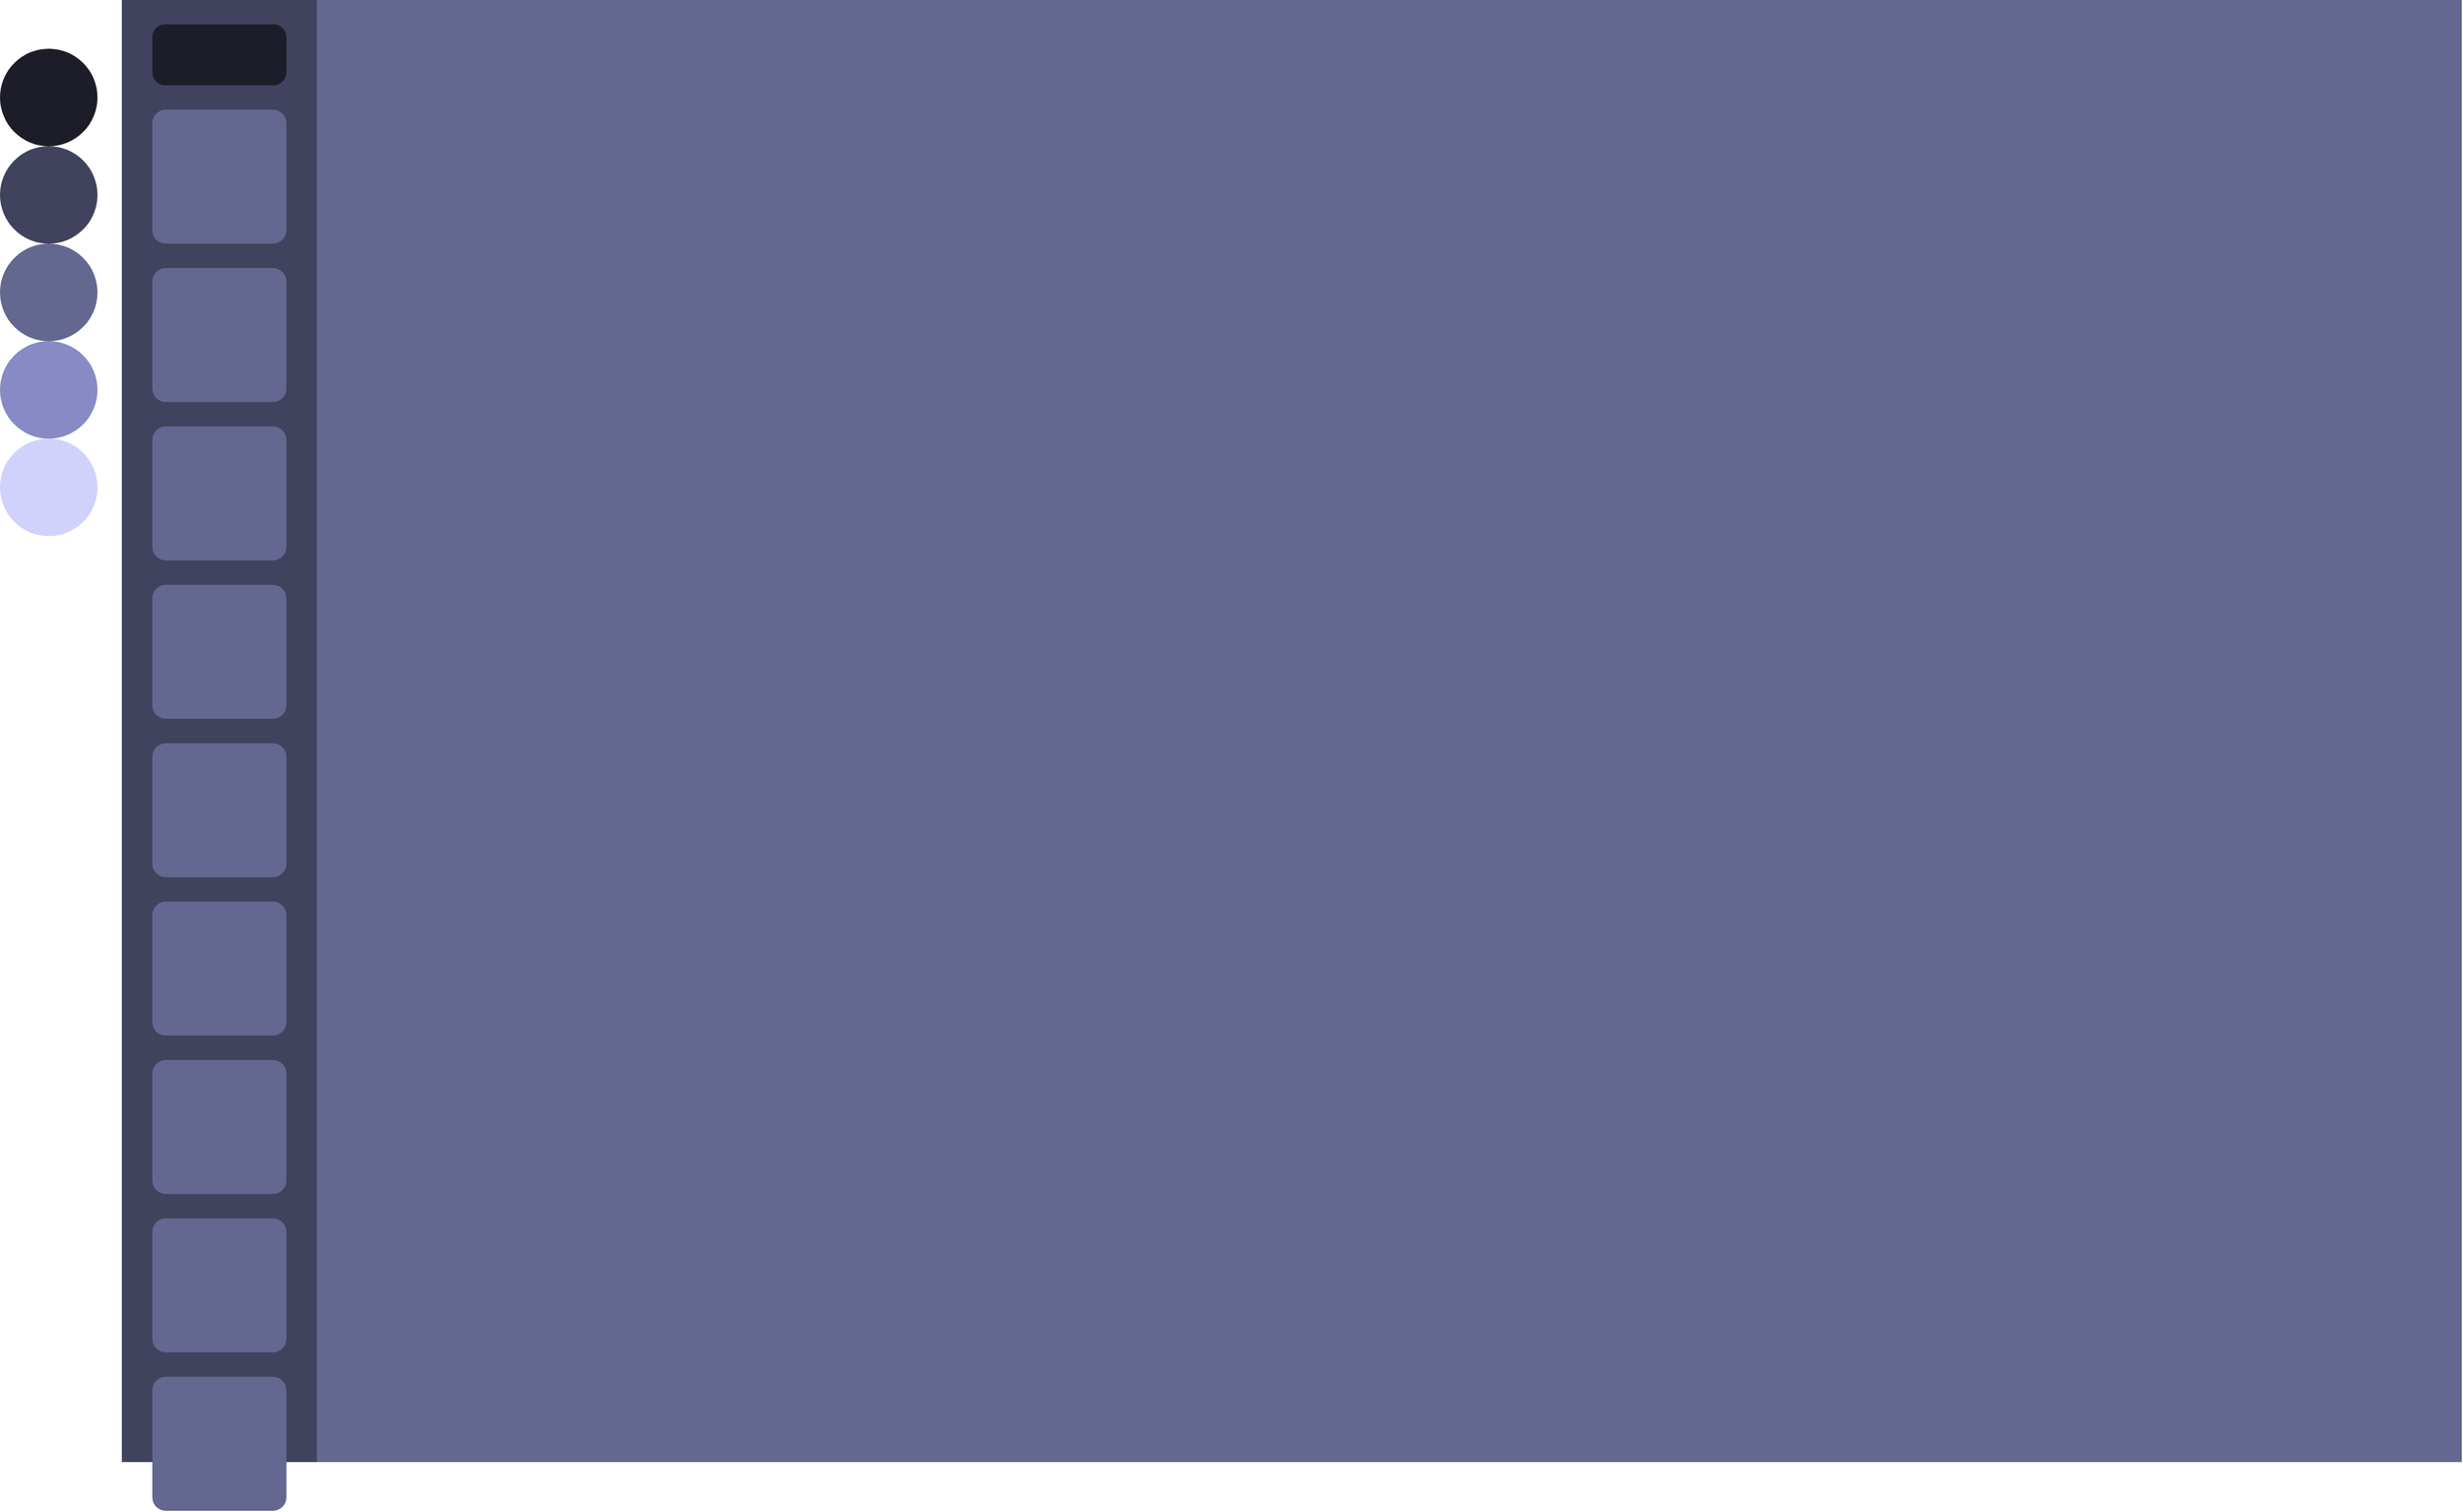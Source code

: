 <mxfile version="24.1.0" type="device">
  <diagram name="Page-1" id="k8o6A5WAioBt1qZGyV_W">
    <mxGraphModel dx="4924" dy="1354" grid="1" gridSize="10" guides="1" tooltips="1" connect="1" arrows="1" fold="1" page="1" pageScale="1" pageWidth="1920" pageHeight="1200" math="0" shadow="0">
      <root>
        <mxCell id="0" />
        <mxCell id="1" parent="0" />
        <mxCell id="ZnoqgQ85ZHBMjgRVOAB5-2" value="" style="rounded=0;whiteSpace=wrap;html=1;strokeColor=none;fillColor=#646790;connectable=0;allowArrows=0;" vertex="1" parent="1">
          <mxGeometry x="160" width="1760" height="1200" as="geometry" />
        </mxCell>
        <mxCell id="ZnoqgQ85ZHBMjgRVOAB5-35" value="" style="ellipse;whiteSpace=wrap;html=1;aspect=fixed;strokeColor=none;fillColor=#1d1d2a;" vertex="1" parent="1">
          <mxGeometry x="-100" y="40" width="80" height="80" as="geometry" />
        </mxCell>
        <mxCell id="ZnoqgQ85ZHBMjgRVOAB5-36" value="" style="ellipse;whiteSpace=wrap;html=1;aspect=fixed;strokeColor=none;fillColor=#41425d;" vertex="1" parent="1">
          <mxGeometry x="-100" y="120" width="80" height="80" as="geometry" />
        </mxCell>
        <mxCell id="ZnoqgQ85ZHBMjgRVOAB5-37" value="" style="ellipse;whiteSpace=wrap;html=1;aspect=fixed;strokeColor=none;fillColor=#646790;" vertex="1" parent="1">
          <mxGeometry x="-100" y="200" width="80" height="80" as="geometry" />
        </mxCell>
        <mxCell id="ZnoqgQ85ZHBMjgRVOAB5-38" value="" style="ellipse;whiteSpace=wrap;html=1;aspect=fixed;strokeColor=none;fillColor=#878ac4;" vertex="1" parent="1">
          <mxGeometry x="-100" y="280" width="80" height="80" as="geometry" />
        </mxCell>
        <mxCell id="ZnoqgQ85ZHBMjgRVOAB5-39" value="" style="ellipse;whiteSpace=wrap;html=1;aspect=fixed;strokeColor=none;fillColor=#d0d2fb;" vertex="1" parent="1">
          <mxGeometry x="-100" y="360" width="80" height="80" as="geometry" />
        </mxCell>
        <mxCell id="ZnoqgQ85ZHBMjgRVOAB5-40" value="" style="rounded=0;whiteSpace=wrap;html=1;strokeColor=none;fillColor=#41425d;connectable=0;allowArrows=0;" vertex="1" parent="1">
          <mxGeometry width="160" height="1200" as="geometry" />
        </mxCell>
        <mxCell id="ZnoqgQ85ZHBMjgRVOAB5-42" value="" style="rounded=1;whiteSpace=wrap;html=1;strokeColor=none;fillColor=#646790;connectable=0;allowArrows=0;aspect=fixed;arcSize=10;" vertex="1" parent="1">
          <mxGeometry x="25" y="90" width="110" height="110" as="geometry" />
        </mxCell>
        <mxCell id="ZnoqgQ85ZHBMjgRVOAB5-43" value="" style="rounded=1;whiteSpace=wrap;html=1;strokeColor=none;fillColor=#1d1d2a;connectable=0;allowArrows=0;arcSize=21;" vertex="1" parent="1">
          <mxGeometry x="25" y="20" width="110" height="50" as="geometry" />
        </mxCell>
        <mxCell id="ZnoqgQ85ZHBMjgRVOAB5-44" value="" style="rounded=1;whiteSpace=wrap;html=1;strokeColor=none;fillColor=#646790;connectable=0;allowArrows=0;aspect=fixed;arcSize=10;" vertex="1" parent="1">
          <mxGeometry x="25" y="220" width="110" height="110" as="geometry" />
        </mxCell>
        <mxCell id="ZnoqgQ85ZHBMjgRVOAB5-45" value="" style="rounded=1;whiteSpace=wrap;html=1;strokeColor=none;fillColor=#646790;connectable=0;allowArrows=0;aspect=fixed;arcSize=10;" vertex="1" parent="1">
          <mxGeometry x="25" y="350" width="110" height="110" as="geometry" />
        </mxCell>
        <mxCell id="ZnoqgQ85ZHBMjgRVOAB5-46" value="" style="rounded=1;whiteSpace=wrap;html=1;strokeColor=none;fillColor=#646790;connectable=0;allowArrows=0;aspect=fixed;arcSize=10;" vertex="1" parent="1">
          <mxGeometry x="25" y="480" width="110" height="110" as="geometry" />
        </mxCell>
        <mxCell id="ZnoqgQ85ZHBMjgRVOAB5-47" value="" style="rounded=1;whiteSpace=wrap;html=1;strokeColor=none;fillColor=#646790;connectable=0;allowArrows=0;aspect=fixed;arcSize=10;" vertex="1" parent="1">
          <mxGeometry x="25" y="610" width="110" height="110" as="geometry" />
        </mxCell>
        <mxCell id="ZnoqgQ85ZHBMjgRVOAB5-48" value="" style="rounded=1;whiteSpace=wrap;html=1;strokeColor=none;fillColor=#646790;connectable=0;allowArrows=0;aspect=fixed;arcSize=10;" vertex="1" parent="1">
          <mxGeometry x="25" y="740" width="110" height="110" as="geometry" />
        </mxCell>
        <mxCell id="ZnoqgQ85ZHBMjgRVOAB5-49" value="" style="rounded=1;whiteSpace=wrap;html=1;strokeColor=none;fillColor=#646790;connectable=0;allowArrows=0;aspect=fixed;arcSize=10;" vertex="1" parent="1">
          <mxGeometry x="25" y="870" width="110" height="110" as="geometry" />
        </mxCell>
        <mxCell id="ZnoqgQ85ZHBMjgRVOAB5-50" value="" style="rounded=1;whiteSpace=wrap;html=1;strokeColor=none;fillColor=#646790;connectable=0;allowArrows=0;aspect=fixed;arcSize=10;" vertex="1" parent="1">
          <mxGeometry x="25" y="1000" width="110" height="110" as="geometry" />
        </mxCell>
        <mxCell id="ZnoqgQ85ZHBMjgRVOAB5-51" value="" style="rounded=1;whiteSpace=wrap;html=1;strokeColor=none;fillColor=#646790;connectable=0;allowArrows=0;aspect=fixed;arcSize=10;" vertex="1" parent="1">
          <mxGeometry x="25" y="1130" width="110" height="110" as="geometry" />
        </mxCell>
      </root>
    </mxGraphModel>
  </diagram>
</mxfile>
